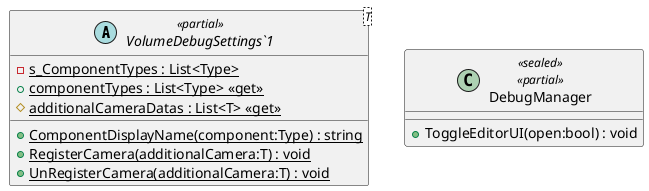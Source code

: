@startuml
abstract class "VolumeDebugSettings`1"<T> <<partial>> {
    {static} - s_ComponentTypes : List<Type>
    + {static} componentTypes : List<Type> <<get>>
    + {static} ComponentDisplayName(component:Type) : string
    # {static} additionalCameraDatas : List<T> <<get>>
    + {static} RegisterCamera(additionalCamera:T) : void
    + {static} UnRegisterCamera(additionalCamera:T) : void
}
class DebugManager <<sealed>> <<partial>> {
    + ToggleEditorUI(open:bool) : void
}
@enduml
